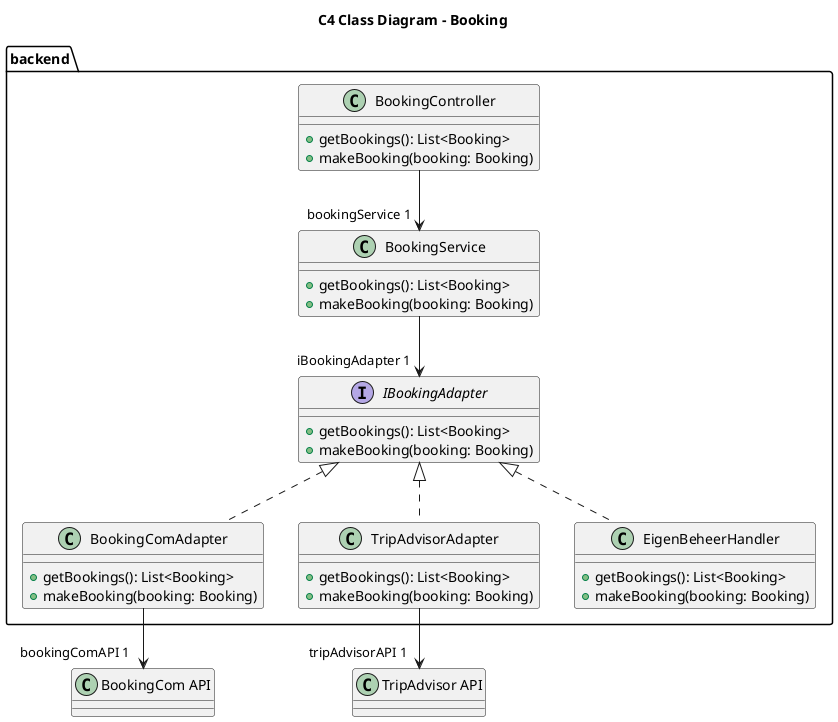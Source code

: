 @startuml
title C4 Class Diagram - Booking


package "backend" {

interface IBookingAdapter {
    + getBookings(): List<Booking>
    + makeBooking(booking: Booking)
}

class BookingComAdapter {
    + getBookings(): List<Booking>
    + makeBooking(booking: Booking)
}

class TripAdvisorAdapter {
    + getBookings(): List<Booking>
    + makeBooking(booking: Booking)
}

class EigenBeheerHandler {
    + getBookings(): List<Booking>
    + makeBooking(booking: Booking)
}

class BookingController {
    + getBookings(): List<Booking>
    + makeBooking(booking: Booking)
}

class BookingService {
    + getBookings(): List<Booking>
    + makeBooking(booking: Booking)
}

}

IBookingAdapter <|.. BookingComAdapter
IBookingAdapter <|.. TripAdvisorAdapter
IBookingAdapter <|.. EigenBeheerHandler
BookingComAdapter --> "bookingComAPI 1" "BookingCom API"
TripAdvisorAdapter --> "tripAdvisorAPI 1" "TripAdvisor API"

BookingController --> "bookingService 1" BookingService
BookingService --> "iBookingAdapter 1" IBookingAdapter
@enduml